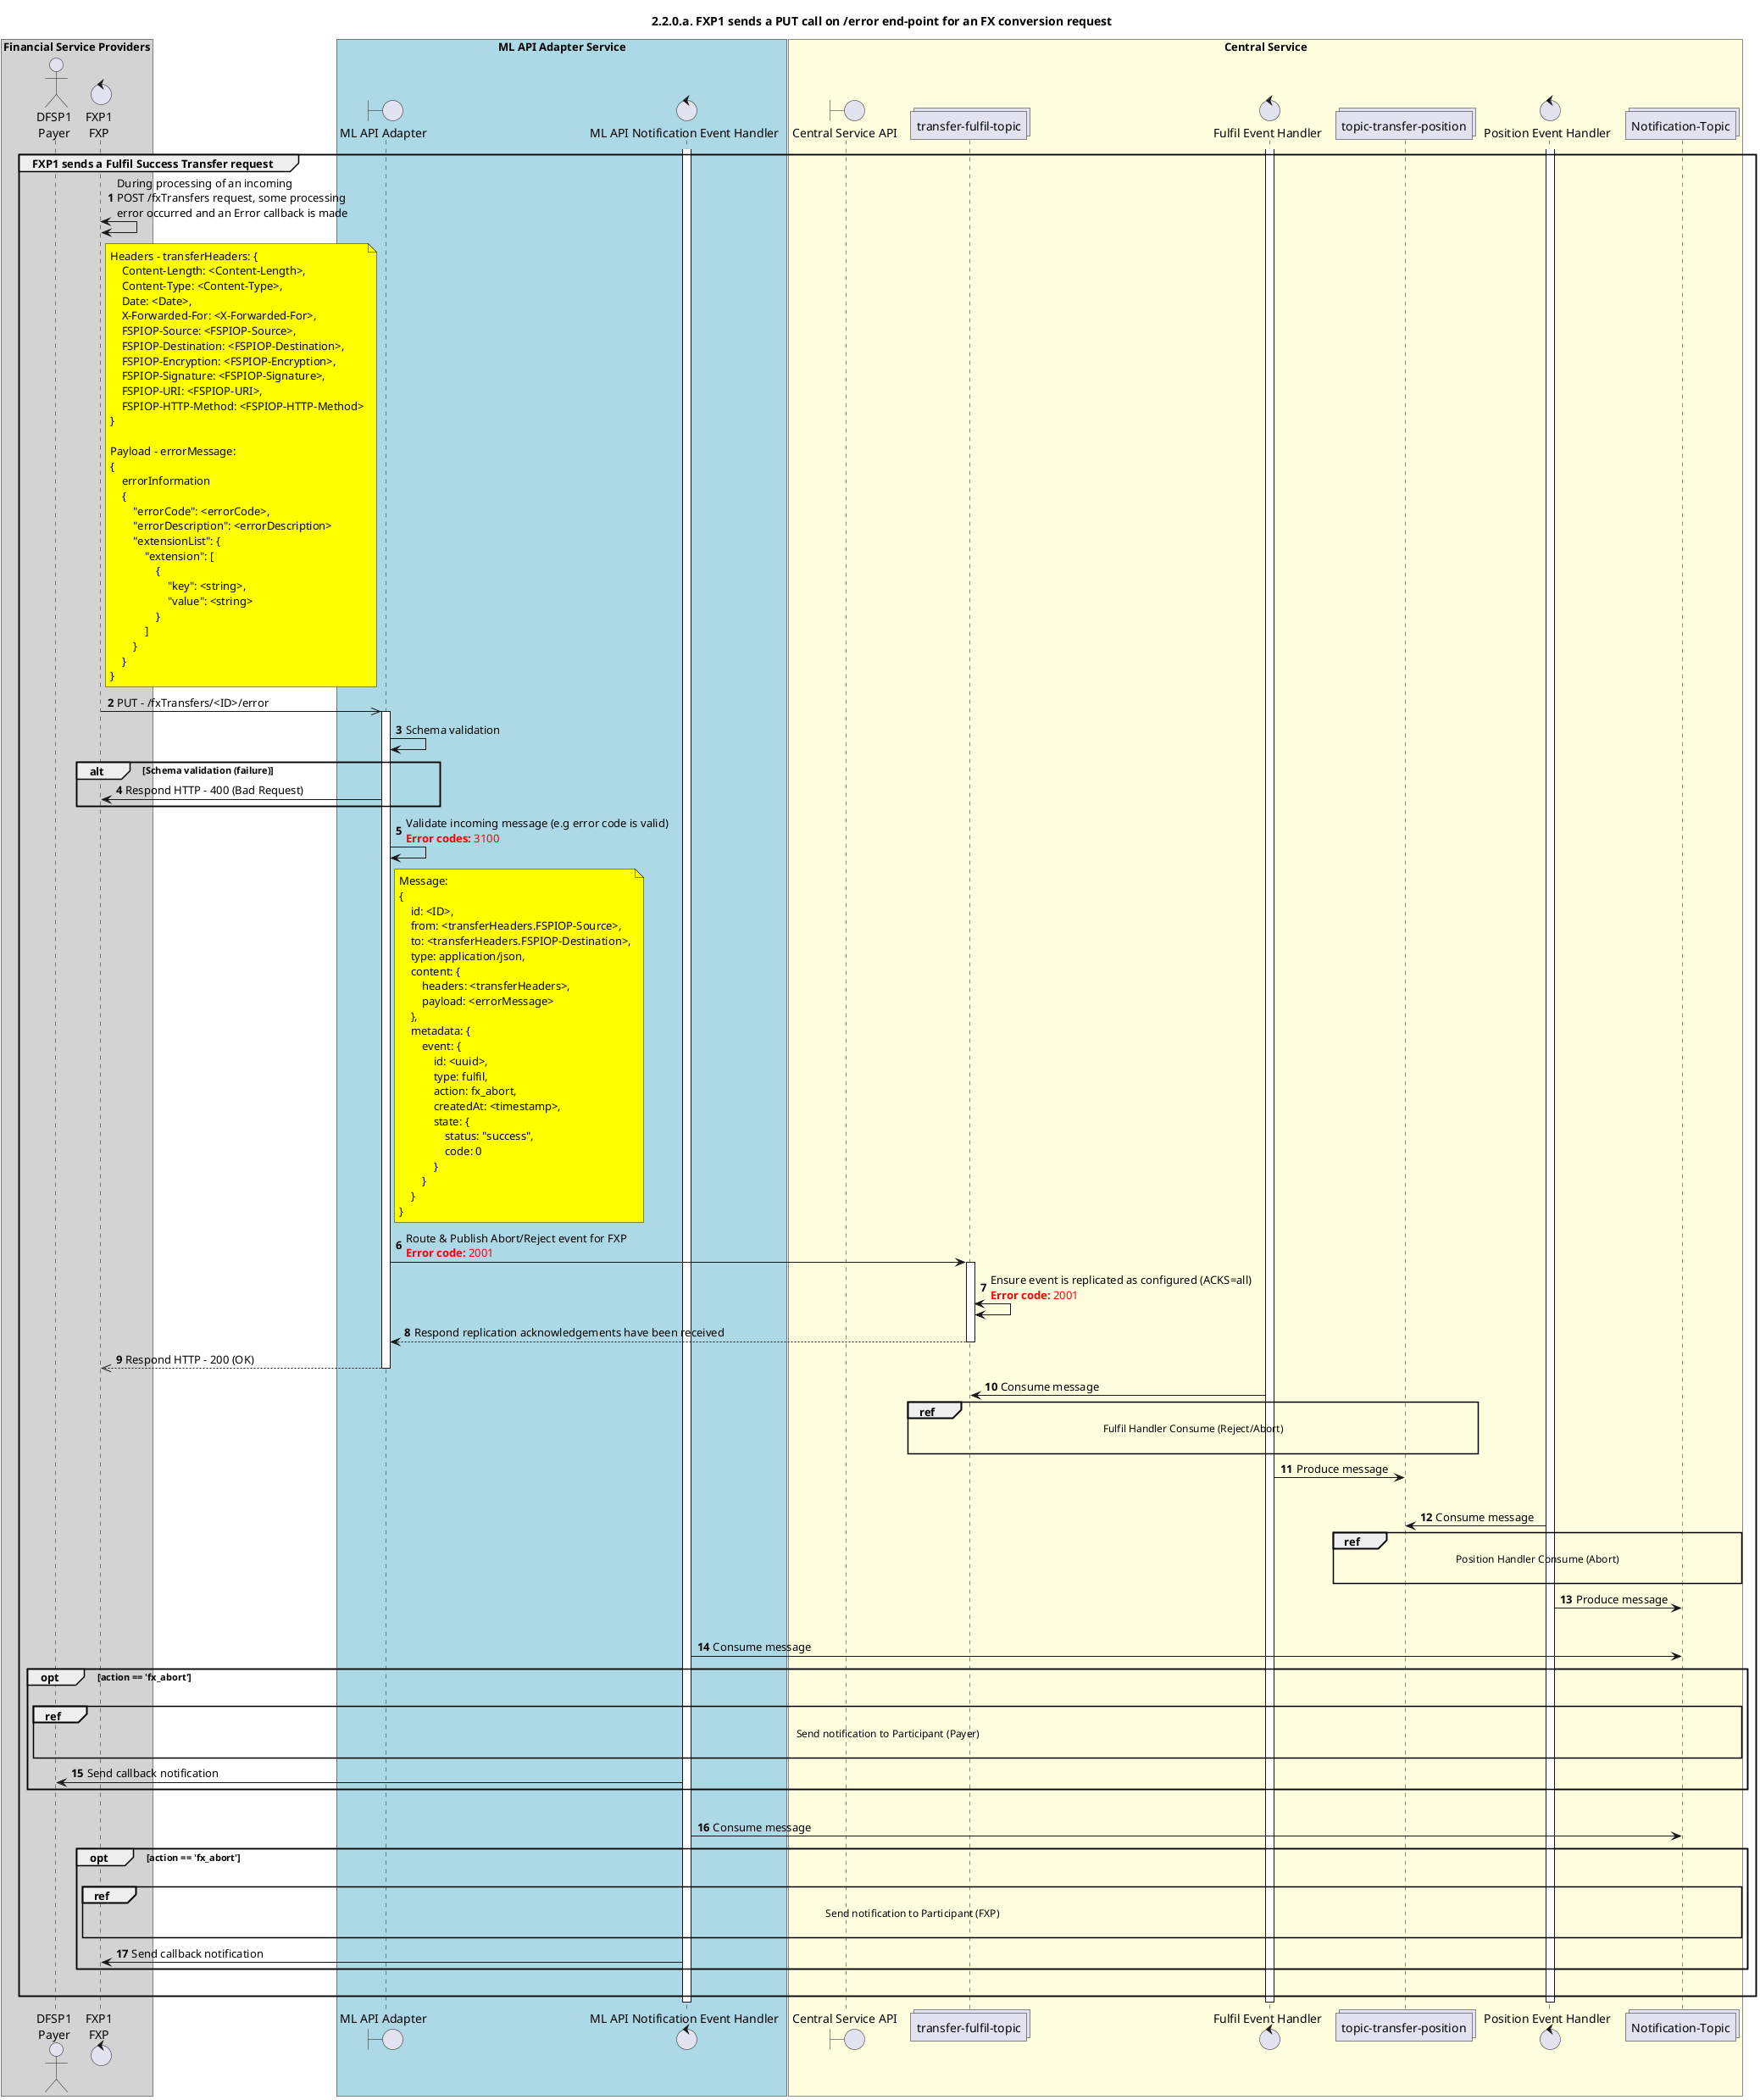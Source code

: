/'*****
 License
 --------------
 Copyright © 2020 Mojaloop Foundation
 The Mojaloop files are made available by the Mojaloop Foundation under the Apache License, Version 2.0
 (the "License") and you may not use these files except in compliance with the [License](http://www.apache.org/licenses/LICENSE-2.0). 
 You may obtain a copy of the License at [http://www.apache.org/licenses/LICENSE-2.0](http://www.apache.org/licenses/LICENSE-2.0)
 Unless required by applicable law or agreed to in writing, the Mojaloop files are distributed on an "AS IS" BASIS, WITHOUT WARRANTIES OR CONDITIONS OF ANY KIND, either express or implied. See the License for the specific language governing permissions and limitations under the [License](http://www.apache.org/licenses/LICENSE-2.0).
 
 Contributors
 --------------
 This is the official list of the Mojaloop project contributors for this file.
 Names of the original copyright holders (individuals or organizations)
 should be listed with a '*' in the first column. People who have
 contributed from an organization can be listed under the organization
 that actually holds the copyright for their contributions (see the
 Gates Foundation organization for an example). Those individuals should have
 their names indented and be marked with a '-'. Email address can be added
 optionally within square brackets <email>.
 * Gates Foundation
 - Name Surname <name.surname@gatesfoundation.com>

 * Steven Oderayi <steven.oderayi@infitx.com>
 --------------
******'/

@startuml fx-conversion-abort-request

title 2.2.0.a. FXP1 sends a PUT call on /error end-point for an FX conversion request

autonumber

' Actor Keys:
'   boundary - APIs/Interfaces, etc
'   collections - Kafka Topics
'   control - Kafka Consumers
'   entity - Database Access Objects
'   database - Database Persistance Store

' declare actors
actor "DFSP1\nPayer" as DFSP1
control "FXP1\nFXP" as FXP1
boundary "ML API Adapter" as MLAPI
control "ML API Notification Event Handler" as NOTIFY_HANDLER
boundary "Central Service API" as CSAPI
collections "transfer-fulfil-topic" as TOPIC_FULFIL
control "Fulfil Event Handler" as FULF_HANDLER
collections "topic-transfer-position" as TOPIC_TRANSFER_POSITION
control "Position Event Handler" as POS_HANDLER
collections "Notification-Topic" as TOPIC_NOTIFICATIONS

box "Financial Service Providers" #lightGray
	participant DFSP1
	participant FXP1
end box

box "ML API Adapter Service" #LightBlue
	participant MLAPI
	participant NOTIFY_HANDLER
end box

box "Central Service" #LightYellow
    participant CSAPI
	participant TOPIC_FULFIL
    participant FULF_HANDLER
    participant TOPIC_TRANSFER_POSITION
    participant POS_HANDLER
    participant TOPIC_NOTIFICATIONS
end box

' start flow
activate NOTIFY_HANDLER
activate FULF_HANDLER
activate POS_HANDLER
group FXP1 sends a Fulfil Success Transfer request
    FXP1 <-> FXP1: During processing of an incoming\nPOST /fxTransfers request, some processing\nerror occurred and an Error callback is made
    note right of FXP1 #yellow
        Headers - transferHeaders: {
            Content-Length: <Content-Length>,
            Content-Type: <Content-Type>,
            Date: <Date>,
            X-Forwarded-For: <X-Forwarded-For>,
            FSPIOP-Source: <FSPIOP-Source>,
            FSPIOP-Destination: <FSPIOP-Destination>,
            FSPIOP-Encryption: <FSPIOP-Encryption>,
            FSPIOP-Signature: <FSPIOP-Signature>,
            FSPIOP-URI: <FSPIOP-URI>,
            FSPIOP-HTTP-Method: <FSPIOP-HTTP-Method>
        }

        Payload - errorMessage:
        {
            errorInformation
            {
                "errorCode": <errorCode>,
                "errorDescription": <errorDescription>
                "extensionList": {
                    "extension": [
                        {
                            "key": <string>,
                            "value": <string>
                        }
                    ]
                }
            }
        }
    end note
    FXP1 ->> MLAPI: PUT - /fxTransfers/<ID>/error
    activate MLAPI
    MLAPI -> MLAPI: Schema validation
    alt Schema validation (failure)
        MLAPI -> FXP1: Respond HTTP - 400 (Bad Request)
    end
    MLAPI -> MLAPI: Validate incoming message (e.g error code is valid)\n<color #FF0000>**Error codes:** 3100</color>
    note right of MLAPI #yellow
        Message:
        {
            id: <ID>,
            from: <transferHeaders.FSPIOP-Source>,
            to: <transferHeaders.FSPIOP-Destination>,
            type: application/json,
            content: {
                headers: <transferHeaders>,
                payload: <errorMessage>
            },
            metadata: {
                event: {
                    id: <uuid>,
                    type: fulfil,
                    action: fx_abort,
                    createdAt: <timestamp>,
                    state: {
                        status: "success",
                        code: 0
                    }
                }
            }
        }
    end note
    MLAPI -> TOPIC_FULFIL: Route & Publish Abort/Reject event for FXP\n<color #FF0000><b>Error code:</b> 2001</color>
    activate TOPIC_FULFIL
    TOPIC_FULFIL <-> TOPIC_FULFIL: Ensure event is replicated as configured (ACKS=all)\n<color #FF0000><b>Error code:</b> 2001</color>
    TOPIC_FULFIL --> MLAPI: Respond replication acknowledgements have been received
    deactivate TOPIC_FULFIL
    MLAPI -->> FXP1: Respond HTTP - 200 (OK)
    deactivate MLAPI
    TOPIC_FULFIL <- FULF_HANDLER: Consume message
    ref over TOPIC_FULFIL, TOPIC_TRANSFER_POSITION: Fulfil Handler Consume (Reject/Abort)\n
    FULF_HANDLER -> TOPIC_TRANSFER_POSITION: Produce message
    |||
    TOPIC_TRANSFER_POSITION <- POS_HANDLER: Consume message
    ref over TOPIC_TRANSFER_POSITION, TOPIC_NOTIFICATIONS:  Position Handler Consume (Abort)\n
    POS_HANDLER -> TOPIC_NOTIFICATIONS: Produce message
    |||
    TOPIC_NOTIFICATIONS <- NOTIFY_HANDLER: Consume message
    opt action == 'fx_abort'
        |||
        ref over DFSP1, TOPIC_NOTIFICATIONS: Send notification to Participant (Payer)\n
        NOTIFY_HANDLER -> DFSP1: Send callback notification
    end
    |||
    TOPIC_NOTIFICATIONS <- NOTIFY_HANDLER: Consume message
    opt action == 'fx_abort'
        |||
        ref over FXP1, TOPIC_NOTIFICATIONS: Send notification to Participant (FXP)\n
        NOTIFY_HANDLER -> FXP1: Send callback notification
    end
    |||
end
deactivate POS_HANDLER
deactivate FULF_HANDLER
deactivate NOTIFY_HANDLER
@enduml